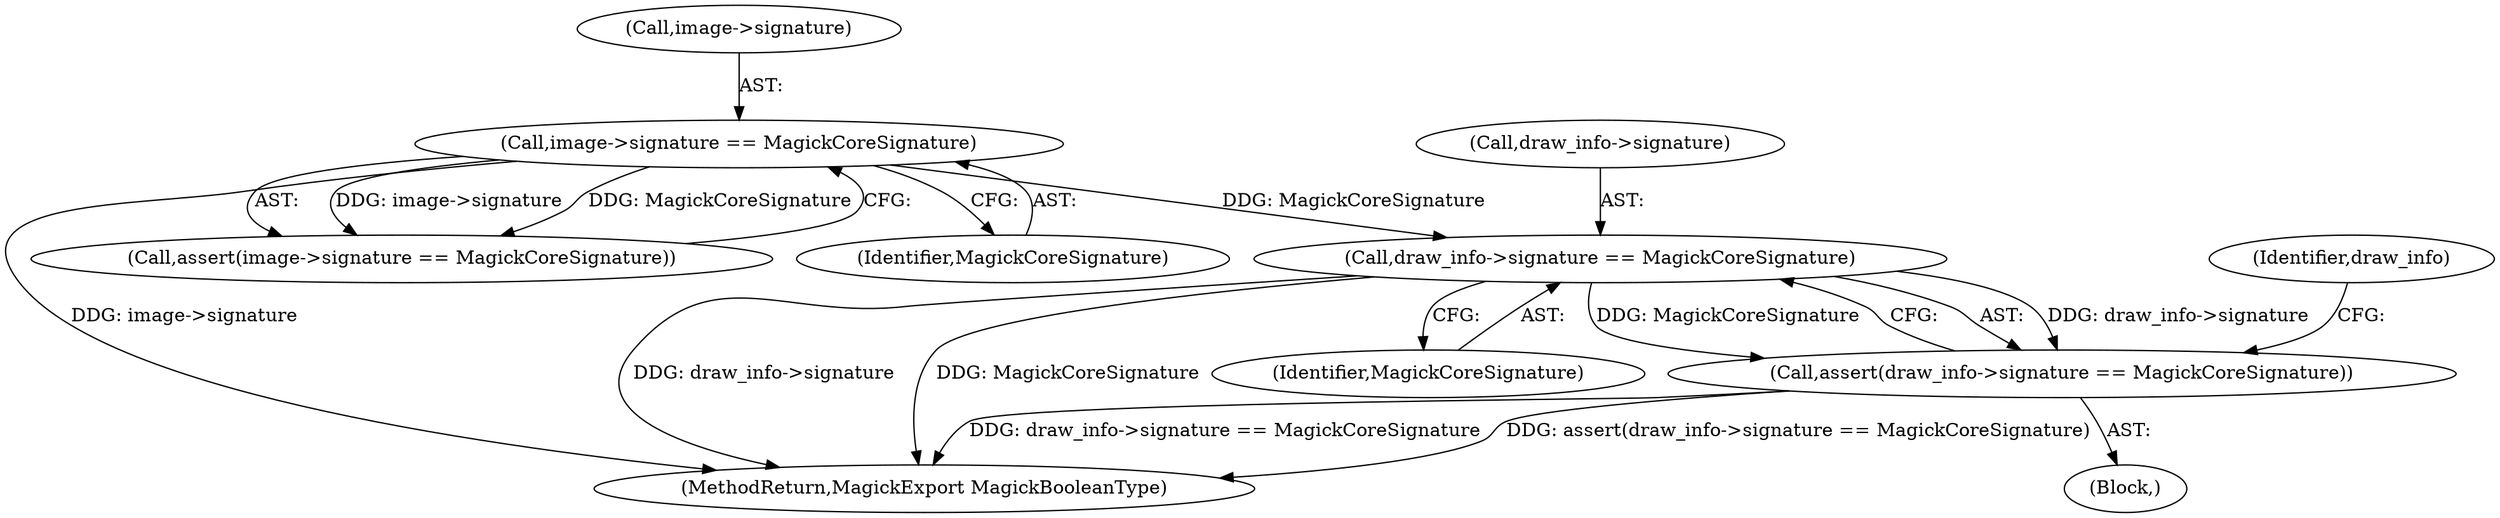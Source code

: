 digraph "0_ImageMagick6_7c2c5ba5b8e3a0b2b82f56c71dfab74ed4006df7@pointer" {
"1000157" [label="(Call,draw_info->signature == MagickCoreSignature)"];
"1000130" [label="(Call,image->signature == MagickCoreSignature)"];
"1000156" [label="(Call,assert(draw_info->signature == MagickCoreSignature))"];
"1000108" [label="(Block,)"];
"1000157" [label="(Call,draw_info->signature == MagickCoreSignature)"];
"1000165" [label="(Identifier,draw_info)"];
"1002061" [label="(MethodReturn,MagickExport MagickBooleanType)"];
"1000131" [label="(Call,image->signature)"];
"1000129" [label="(Call,assert(image->signature == MagickCoreSignature))"];
"1000134" [label="(Identifier,MagickCoreSignature)"];
"1000158" [label="(Call,draw_info->signature)"];
"1000156" [label="(Call,assert(draw_info->signature == MagickCoreSignature))"];
"1000130" [label="(Call,image->signature == MagickCoreSignature)"];
"1000161" [label="(Identifier,MagickCoreSignature)"];
"1000157" -> "1000156"  [label="AST: "];
"1000157" -> "1000161"  [label="CFG: "];
"1000158" -> "1000157"  [label="AST: "];
"1000161" -> "1000157"  [label="AST: "];
"1000156" -> "1000157"  [label="CFG: "];
"1000157" -> "1002061"  [label="DDG: draw_info->signature"];
"1000157" -> "1002061"  [label="DDG: MagickCoreSignature"];
"1000157" -> "1000156"  [label="DDG: draw_info->signature"];
"1000157" -> "1000156"  [label="DDG: MagickCoreSignature"];
"1000130" -> "1000157"  [label="DDG: MagickCoreSignature"];
"1000130" -> "1000129"  [label="AST: "];
"1000130" -> "1000134"  [label="CFG: "];
"1000131" -> "1000130"  [label="AST: "];
"1000134" -> "1000130"  [label="AST: "];
"1000129" -> "1000130"  [label="CFG: "];
"1000130" -> "1002061"  [label="DDG: image->signature"];
"1000130" -> "1000129"  [label="DDG: image->signature"];
"1000130" -> "1000129"  [label="DDG: MagickCoreSignature"];
"1000156" -> "1000108"  [label="AST: "];
"1000165" -> "1000156"  [label="CFG: "];
"1000156" -> "1002061"  [label="DDG: draw_info->signature == MagickCoreSignature"];
"1000156" -> "1002061"  [label="DDG: assert(draw_info->signature == MagickCoreSignature)"];
}
